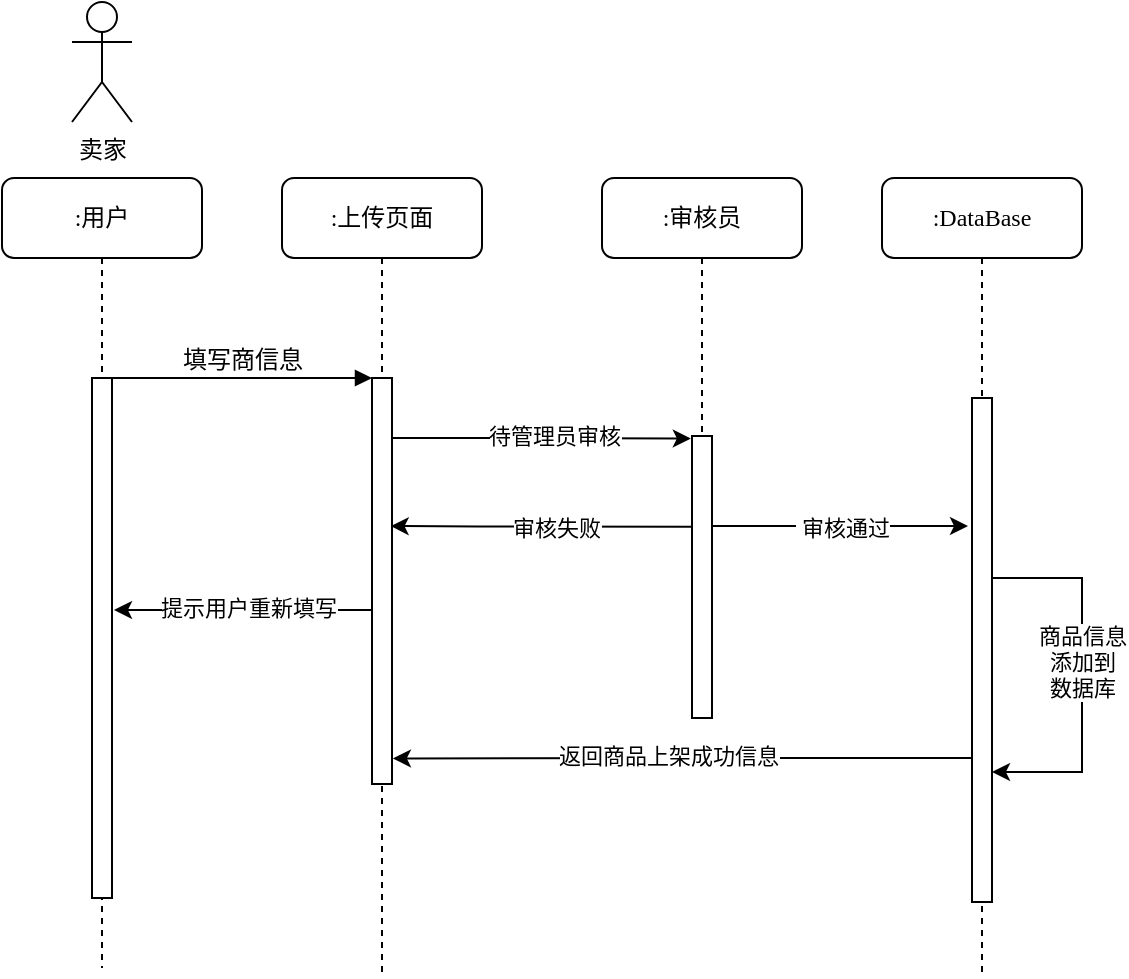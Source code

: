 <mxfile version="17.4.5" type="github">
  <diagram name="Page-1" id="13e1069c-82ec-6db2-03f1-153e76fe0fe0">
    <mxGraphModel dx="1219" dy="655" grid="0" gridSize="10" guides="1" tooltips="1" connect="1" arrows="1" fold="1" page="1" pageScale="1" pageWidth="1100" pageHeight="850" background="none" math="0" shadow="0">
      <root>
        <mxCell id="0" />
        <mxCell id="1" parent="0" />
        <mxCell id="7baba1c4bc27f4b0-2" value=":上传页面" style="shape=umlLifeline;perimeter=lifelinePerimeter;whiteSpace=wrap;html=1;container=1;collapsible=0;recursiveResize=0;outlineConnect=0;rounded=1;shadow=0;comic=0;labelBackgroundColor=none;strokeWidth=1;fontFamily=Verdana;fontSize=12;align=center;" parent="1" vertex="1">
          <mxGeometry x="334" y="197" width="100" height="399" as="geometry" />
        </mxCell>
        <mxCell id="7baba1c4bc27f4b0-10" value="" style="html=1;points=[];perimeter=orthogonalPerimeter;rounded=0;shadow=0;comic=0;labelBackgroundColor=none;strokeWidth=1;fontFamily=Verdana;fontSize=12;align=center;" parent="7baba1c4bc27f4b0-2" vertex="1">
          <mxGeometry x="45" y="100" width="10" height="203" as="geometry" />
        </mxCell>
        <mxCell id="7baba1c4bc27f4b0-3" value=":审核员" style="shape=umlLifeline;perimeter=lifelinePerimeter;whiteSpace=wrap;html=1;container=1;collapsible=0;recursiveResize=0;outlineConnect=0;rounded=1;shadow=0;comic=0;labelBackgroundColor=none;strokeWidth=1;fontFamily=Verdana;fontSize=12;align=center;" parent="1" vertex="1">
          <mxGeometry x="494" y="197" width="100" height="270" as="geometry" />
        </mxCell>
        <mxCell id="7baba1c4bc27f4b0-13" value="" style="html=1;points=[];perimeter=orthogonalPerimeter;rounded=0;shadow=0;comic=0;labelBackgroundColor=none;strokeWidth=1;fontFamily=Verdana;fontSize=12;align=center;" parent="7baba1c4bc27f4b0-3" vertex="1">
          <mxGeometry x="45" y="129" width="10" height="141" as="geometry" />
        </mxCell>
        <mxCell id="7baba1c4bc27f4b0-4" value=":DataBase" style="shape=umlLifeline;perimeter=lifelinePerimeter;whiteSpace=wrap;html=1;container=1;collapsible=0;recursiveResize=0;outlineConnect=0;rounded=1;shadow=0;comic=0;labelBackgroundColor=none;strokeWidth=1;fontFamily=Verdana;fontSize=12;align=center;" parent="1" vertex="1">
          <mxGeometry x="634" y="197" width="100" height="398" as="geometry" />
        </mxCell>
        <mxCell id="7baba1c4bc27f4b0-16" value="" style="html=1;points=[];perimeter=orthogonalPerimeter;rounded=0;shadow=0;comic=0;labelBackgroundColor=none;strokeWidth=1;fontFamily=Verdana;fontSize=12;align=center;" parent="7baba1c4bc27f4b0-4" vertex="1">
          <mxGeometry x="45" y="110" width="10" height="252" as="geometry" />
        </mxCell>
        <mxCell id="FjUjffaRMLfd3_VW6pLV-5" style="edgeStyle=orthogonalEdgeStyle;rounded=0;orthogonalLoop=1;jettySize=auto;html=1;" edge="1" parent="7baba1c4bc27f4b0-4" source="7baba1c4bc27f4b0-16">
          <mxGeometry relative="1" as="geometry">
            <mxPoint x="55" y="297" as="targetPoint" />
            <Array as="points">
              <mxPoint x="100" y="200" />
              <mxPoint x="100" y="297" />
              <mxPoint x="55" y="297" />
            </Array>
          </mxGeometry>
        </mxCell>
        <mxCell id="FjUjffaRMLfd3_VW6pLV-6" value="商品信息&lt;br&gt;添加到&lt;br&gt;数据库" style="edgeLabel;html=1;align=center;verticalAlign=middle;resizable=0;points=[];" vertex="1" connectable="0" parent="FjUjffaRMLfd3_VW6pLV-5">
          <mxGeometry x="-0.204" y="3" relative="1" as="geometry">
            <mxPoint x="-3" y="12" as="offset" />
          </mxGeometry>
        </mxCell>
        <mxCell id="7baba1c4bc27f4b0-8" value=":用户" style="shape=umlLifeline;perimeter=lifelinePerimeter;whiteSpace=wrap;html=1;container=1;collapsible=0;recursiveResize=0;outlineConnect=0;rounded=1;shadow=0;comic=0;labelBackgroundColor=none;strokeWidth=1;fontFamily=Verdana;fontSize=12;align=center;" parent="1" vertex="1">
          <mxGeometry x="194" y="197" width="100" height="395" as="geometry" />
        </mxCell>
        <mxCell id="7baba1c4bc27f4b0-9" value="" style="html=1;points=[];perimeter=orthogonalPerimeter;rounded=0;shadow=0;comic=0;labelBackgroundColor=none;strokeWidth=1;fontFamily=Verdana;fontSize=12;align=center;" parent="7baba1c4bc27f4b0-8" vertex="1">
          <mxGeometry x="45" y="100" width="10" height="260" as="geometry" />
        </mxCell>
        <mxCell id="7baba1c4bc27f4b0-11" value="填写商信息" style="html=1;verticalAlign=bottom;endArrow=block;entryX=0;entryY=0;labelBackgroundColor=none;fontFamily=Verdana;fontSize=12;edgeStyle=elbowEdgeStyle;elbow=vertical;" parent="1" source="7baba1c4bc27f4b0-9" target="7baba1c4bc27f4b0-10" edge="1">
          <mxGeometry relative="1" as="geometry">
            <mxPoint x="314" y="307" as="sourcePoint" />
          </mxGeometry>
        </mxCell>
        <mxCell id="az9NKfVM6J-Hjr6Fg9yq-20" value="卖家" style="shape=umlActor;verticalLabelPosition=bottom;verticalAlign=top;html=1;outlineConnect=0;" parent="1" vertex="1">
          <mxGeometry x="229" y="109" width="30" height="60" as="geometry" />
        </mxCell>
        <mxCell id="FjUjffaRMLfd3_VW6pLV-1" style="edgeStyle=orthogonalEdgeStyle;rounded=0;orthogonalLoop=1;jettySize=auto;html=1;entryX=-0.059;entryY=0.009;entryDx=0;entryDy=0;entryPerimeter=0;" edge="1" parent="1" source="7baba1c4bc27f4b0-10" target="7baba1c4bc27f4b0-13">
          <mxGeometry relative="1" as="geometry">
            <Array as="points">
              <mxPoint x="422" y="327" />
              <mxPoint x="422" y="327" />
            </Array>
          </mxGeometry>
        </mxCell>
        <mxCell id="FjUjffaRMLfd3_VW6pLV-2" value="待管理员审核" style="edgeLabel;html=1;align=center;verticalAlign=middle;resizable=0;points=[];" vertex="1" connectable="0" parent="FjUjffaRMLfd3_VW6pLV-1">
          <mxGeometry x="0.077" y="1" relative="1" as="geometry">
            <mxPoint as="offset" />
          </mxGeometry>
        </mxCell>
        <mxCell id="FjUjffaRMLfd3_VW6pLV-3" style="edgeStyle=orthogonalEdgeStyle;rounded=0;orthogonalLoop=1;jettySize=auto;html=1;" edge="1" parent="1" source="7baba1c4bc27f4b0-13">
          <mxGeometry relative="1" as="geometry">
            <mxPoint x="677" y="371" as="targetPoint" />
            <Array as="points">
              <mxPoint x="580" y="371" />
              <mxPoint x="580" y="371" />
            </Array>
          </mxGeometry>
        </mxCell>
        <mxCell id="FjUjffaRMLfd3_VW6pLV-4" value="&amp;nbsp;审核通过" style="edgeLabel;html=1;align=center;verticalAlign=middle;resizable=0;points=[];" vertex="1" connectable="0" parent="FjUjffaRMLfd3_VW6pLV-3">
          <mxGeometry x="-0.254" y="-1" relative="1" as="geometry">
            <mxPoint x="17" as="offset" />
          </mxGeometry>
        </mxCell>
        <mxCell id="FjUjffaRMLfd3_VW6pLV-7" style="edgeStyle=orthogonalEdgeStyle;rounded=0;orthogonalLoop=1;jettySize=auto;html=1;entryX=0.934;entryY=0.342;entryDx=0;entryDy=0;entryPerimeter=0;" edge="1" parent="1">
          <mxGeometry relative="1" as="geometry">
            <mxPoint x="539" y="371.347" as="sourcePoint" />
            <mxPoint x="388.34" y="371.01" as="targetPoint" />
            <Array as="points">
              <mxPoint x="432" y="371" />
              <mxPoint x="432" y="371" />
            </Array>
          </mxGeometry>
        </mxCell>
        <mxCell id="FjUjffaRMLfd3_VW6pLV-8" value="审核失败" style="edgeLabel;html=1;align=center;verticalAlign=middle;resizable=0;points=[];" vertex="1" connectable="0" parent="FjUjffaRMLfd3_VW6pLV-7">
          <mxGeometry x="-0.177" y="2" relative="1" as="geometry">
            <mxPoint x="-6" y="-2" as="offset" />
          </mxGeometry>
        </mxCell>
        <mxCell id="FjUjffaRMLfd3_VW6pLV-9" style="edgeStyle=orthogonalEdgeStyle;rounded=0;orthogonalLoop=1;jettySize=auto;html=1;" edge="1" parent="1" source="7baba1c4bc27f4b0-10">
          <mxGeometry relative="1" as="geometry">
            <mxPoint x="250" y="413" as="targetPoint" />
            <Array as="points">
              <mxPoint x="342" y="413" />
              <mxPoint x="342" y="413" />
            </Array>
          </mxGeometry>
        </mxCell>
        <mxCell id="FjUjffaRMLfd3_VW6pLV-10" value="提示用户重新填写" style="edgeLabel;html=1;align=center;verticalAlign=middle;resizable=0;points=[];" vertex="1" connectable="0" parent="FjUjffaRMLfd3_VW6pLV-9">
          <mxGeometry x="0.127" y="1" relative="1" as="geometry">
            <mxPoint x="10" y="-2" as="offset" />
          </mxGeometry>
        </mxCell>
        <mxCell id="FjUjffaRMLfd3_VW6pLV-11" style="edgeStyle=orthogonalEdgeStyle;rounded=0;orthogonalLoop=1;jettySize=auto;html=1;entryX=1.045;entryY=0.937;entryDx=0;entryDy=0;entryPerimeter=0;" edge="1" parent="1" source="7baba1c4bc27f4b0-16" target="7baba1c4bc27f4b0-10">
          <mxGeometry relative="1" as="geometry">
            <Array as="points">
              <mxPoint x="610" y="487" />
              <mxPoint x="610" y="487" />
            </Array>
          </mxGeometry>
        </mxCell>
        <mxCell id="FjUjffaRMLfd3_VW6pLV-12" value="返回商品上架成功信息" style="edgeLabel;html=1;align=center;verticalAlign=middle;resizable=0;points=[];" vertex="1" connectable="0" parent="FjUjffaRMLfd3_VW6pLV-11">
          <mxGeometry x="0.16" y="2" relative="1" as="geometry">
            <mxPoint x="16" y="-3" as="offset" />
          </mxGeometry>
        </mxCell>
      </root>
    </mxGraphModel>
  </diagram>
</mxfile>
